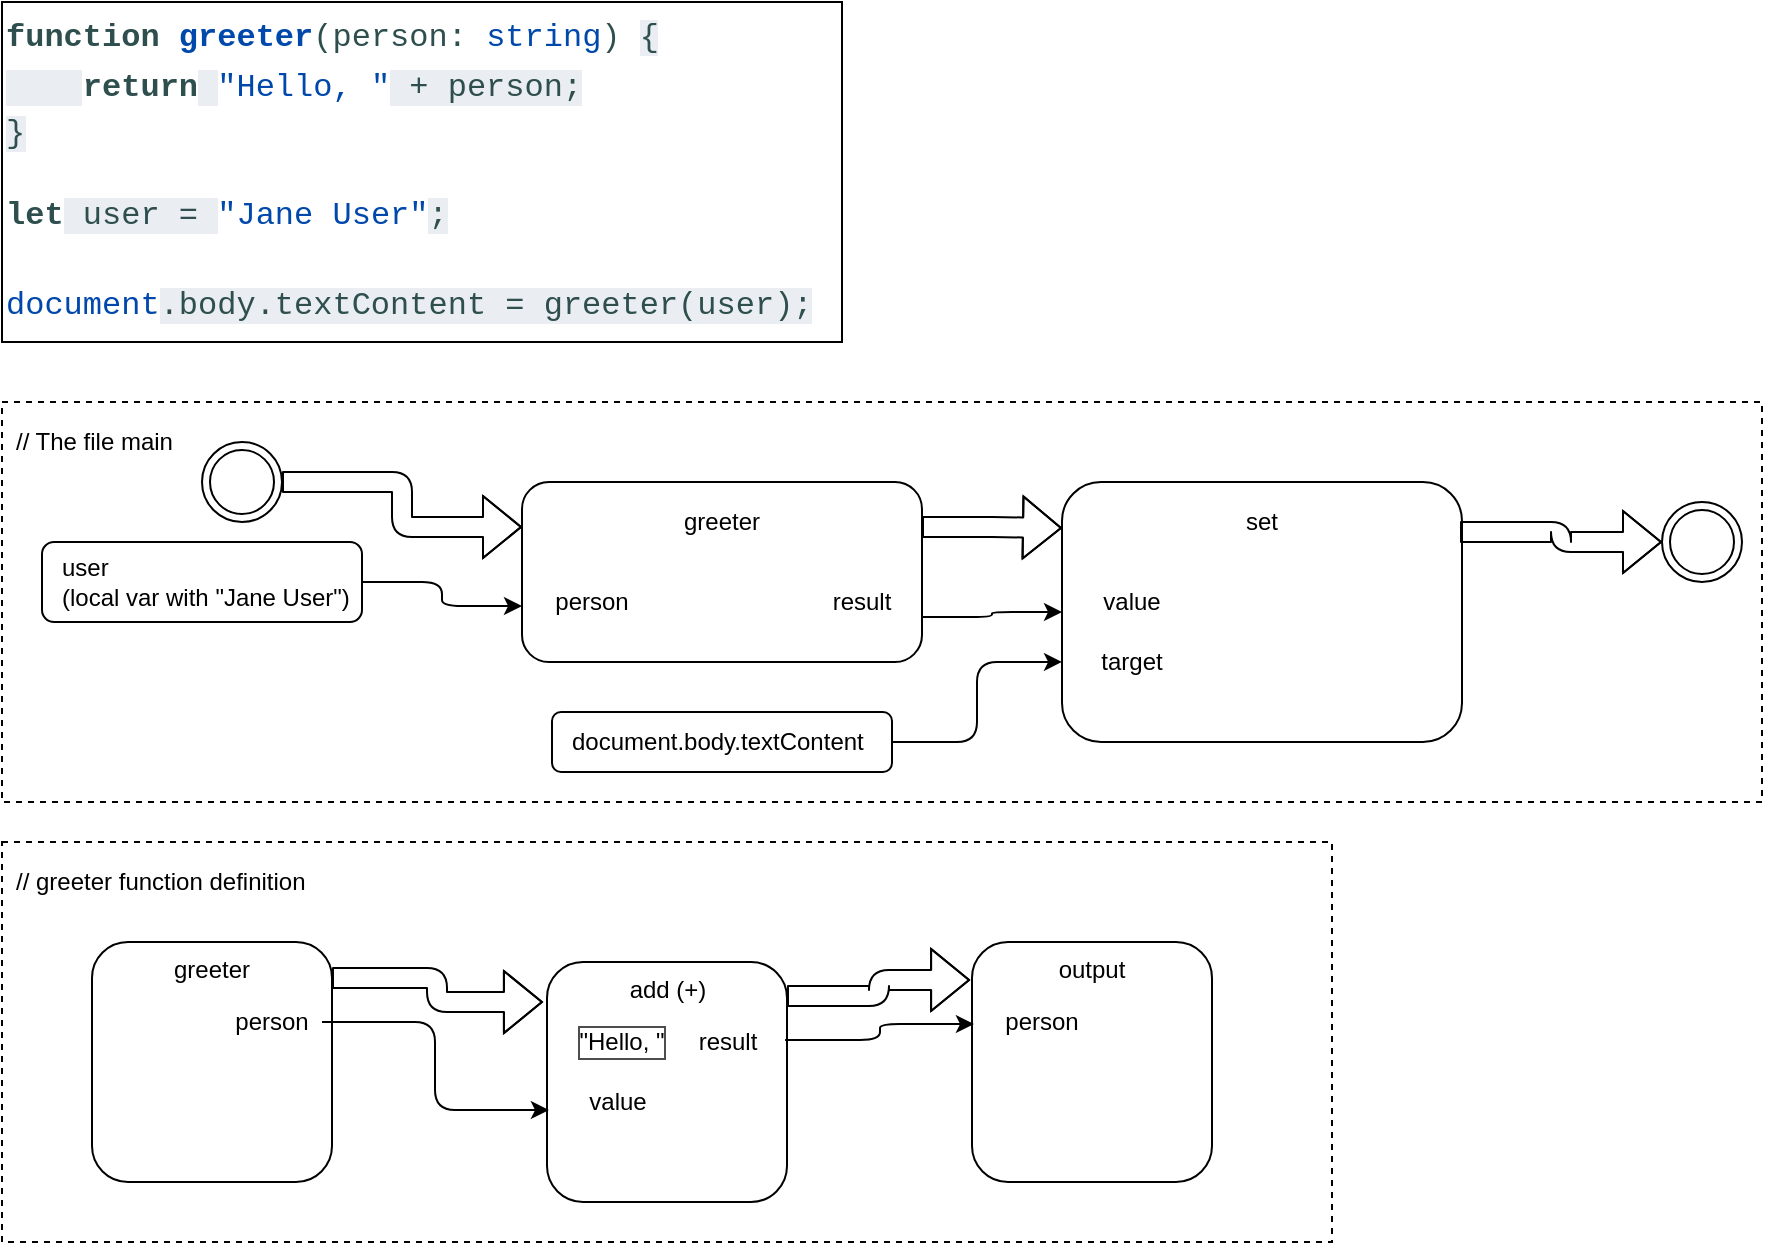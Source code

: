 <mxfile version="12.1.3" type="device" pages="1"><diagram id="ktDaLEewr_nVtEwkAdVN" name="Page-1"><mxGraphModel dx="894" dy="591" grid="1" gridSize="10" guides="1" tooltips="1" connect="1" arrows="1" fold="1" page="1" pageScale="1" pageWidth="1920" pageHeight="1080" math="0" shadow="0"><root><mxCell id="0"/><mxCell id="1" parent="0"/><mxCell id="KKXfTXQnHyewXWuCfc3f-37" value="" style="rounded=0;whiteSpace=wrap;html=1;align=left;dashed=1;" vertex="1" parent="1"><mxGeometry x="240" y="450" width="665" height="200" as="geometry"/></mxCell><mxCell id="KKXfTXQnHyewXWuCfc3f-25" value="" style="rounded=0;whiteSpace=wrap;html=1;align=left;dashed=1;" vertex="1" parent="1"><mxGeometry x="240" y="230" width="880" height="200" as="geometry"/></mxCell><mxCell id="KKXfTXQnHyewXWuCfc3f-2" value="&lt;span class=&quot;hljs-function&quot; style=&quot;box-sizing: border-box ; font-size: 16px ; line-height: 1.6em ; color: rgb(47 , 79 , 79) ; font-family: &amp;quot;menlo&amp;quot; , &amp;quot;monaco&amp;quot; , &amp;quot;courier new&amp;quot; , monospace ; white-space: pre-wrap&quot;&gt;&lt;span class=&quot;hljs-keyword&quot; style=&quot;box-sizing: border-box ; font-size: 1em ; line-height: 1.6em ; font-weight: bold&quot;&gt;function&lt;/span&gt; &lt;span class=&quot;hljs-title&quot; style=&quot;box-sizing: border-box ; font-size: 1em ; line-height: 1.6em ; font-weight: bold ; color: rgb(0 , 72 , 171)&quot;&gt;greeter&lt;/span&gt;(&lt;span class=&quot;hljs-params&quot; style=&quot;box-sizing: border-box ; font-size: 1em ; line-height: 1.6em&quot;&gt;person: &lt;span class=&quot;hljs-built_in&quot; style=&quot;box-sizing: border-box ; font-size: 1em ; line-height: 1.6em ; color: rgb(0 , 72 , 171)&quot;&gt;string&lt;/span&gt;&lt;/span&gt;) &lt;/span&gt;&lt;span style=&quot;color: rgb(47 , 79 , 79) ; font-family: &amp;quot;menlo&amp;quot; , &amp;quot;monaco&amp;quot; , &amp;quot;courier new&amp;quot; , monospace ; font-size: 16px ; white-space: pre-wrap ; background-color: rgb(234 , 238 , 243)&quot;&gt;{&lt;br&gt;    &lt;/span&gt;&lt;span class=&quot;hljs-keyword&quot; style=&quot;box-sizing: border-box ; font-size: 16px ; line-height: 1.6em ; font-weight: bold ; color: rgb(47 , 79 , 79) ; font-family: &amp;quot;menlo&amp;quot; , &amp;quot;monaco&amp;quot; , &amp;quot;courier new&amp;quot; , monospace ; white-space: pre-wrap&quot;&gt;return&lt;/span&gt;&lt;span style=&quot;color: rgb(47 , 79 , 79) ; font-family: &amp;quot;menlo&amp;quot; , &amp;quot;monaco&amp;quot; , &amp;quot;courier new&amp;quot; , monospace ; font-size: 16px ; white-space: pre-wrap ; background-color: rgb(234 , 238 , 243)&quot;&gt; &lt;/span&gt;&lt;span class=&quot;hljs-string&quot; style=&quot;box-sizing: border-box ; font-size: 16px ; line-height: 1.6em ; color: rgb(0 , 72 , 171) ; font-family: &amp;quot;menlo&amp;quot; , &amp;quot;monaco&amp;quot; , &amp;quot;courier new&amp;quot; , monospace ; white-space: pre-wrap&quot;&gt;&quot;Hello, &quot;&lt;/span&gt;&lt;span style=&quot;color: rgb(47 , 79 , 79) ; font-family: &amp;quot;menlo&amp;quot; , &amp;quot;monaco&amp;quot; , &amp;quot;courier new&amp;quot; , monospace ; font-size: 16px ; white-space: pre-wrap ; background-color: rgb(234 , 238 , 243)&quot;&gt; + person;&lt;br&gt;}&lt;br&gt;&lt;br&gt;&lt;/span&gt;&lt;span class=&quot;hljs-keyword&quot; style=&quot;box-sizing: border-box ; font-size: 16px ; line-height: 1.6em ; font-weight: bold ; color: rgb(47 , 79 , 79) ; font-family: &amp;quot;menlo&amp;quot; , &amp;quot;monaco&amp;quot; , &amp;quot;courier new&amp;quot; , monospace ; white-space: pre-wrap&quot;&gt;let&lt;/span&gt;&lt;span style=&quot;color: rgb(47 , 79 , 79) ; font-family: &amp;quot;menlo&amp;quot; , &amp;quot;monaco&amp;quot; , &amp;quot;courier new&amp;quot; , monospace ; font-size: 16px ; white-space: pre-wrap ; background-color: rgb(234 , 238 , 243)&quot;&gt; user = &lt;/span&gt;&lt;span class=&quot;hljs-string&quot; style=&quot;box-sizing: border-box ; font-size: 16px ; line-height: 1.6em ; color: rgb(0 , 72 , 171) ; font-family: &amp;quot;menlo&amp;quot; , &amp;quot;monaco&amp;quot; , &amp;quot;courier new&amp;quot; , monospace ; white-space: pre-wrap&quot;&gt;&quot;Jane User&quot;&lt;/span&gt;&lt;span style=&quot;color: rgb(47 , 79 , 79) ; font-family: &amp;quot;menlo&amp;quot; , &amp;quot;monaco&amp;quot; , &amp;quot;courier new&amp;quot; , monospace ; font-size: 16px ; white-space: pre-wrap ; background-color: rgb(234 , 238 , 243)&quot;&gt;;&lt;br&gt;&lt;br&gt;&lt;/span&gt;&lt;span class=&quot;hljs-built_in&quot; style=&quot;box-sizing: border-box ; font-size: 16px ; line-height: 1.6em ; color: rgb(0 , 72 , 171) ; font-family: &amp;quot;menlo&amp;quot; , &amp;quot;monaco&amp;quot; , &amp;quot;courier new&amp;quot; , monospace ; white-space: pre-wrap&quot;&gt;document&lt;/span&gt;&lt;span style=&quot;color: rgb(47 , 79 , 79) ; font-family: &amp;quot;menlo&amp;quot; , &amp;quot;monaco&amp;quot; , &amp;quot;courier new&amp;quot; , monospace ; font-size: 16px ; white-space: pre-wrap ; background-color: rgb(234 , 238 , 243)&quot;&gt;.body.textContent = greeter(user);&lt;/span&gt;" style="rounded=0;whiteSpace=wrap;html=1;align=left;" vertex="1" parent="1"><mxGeometry x="240" y="30" width="420" height="170" as="geometry"/></mxCell><mxCell id="KKXfTXQnHyewXWuCfc3f-3" value="" style="rounded=1;whiteSpace=wrap;html=1;align=left;" vertex="1" parent="1"><mxGeometry x="500" y="270" width="200" height="90" as="geometry"/></mxCell><mxCell id="KKXfTXQnHyewXWuCfc3f-4" value="greeter" style="text;html=1;strokeColor=none;fillColor=none;align=center;verticalAlign=middle;whiteSpace=wrap;rounded=0;" vertex="1" parent="1"><mxGeometry x="580" y="280" width="40" height="20" as="geometry"/></mxCell><mxCell id="KKXfTXQnHyewXWuCfc3f-5" value="person" style="text;html=1;strokeColor=none;fillColor=none;align=center;verticalAlign=middle;whiteSpace=wrap;rounded=0;" vertex="1" parent="1"><mxGeometry x="510" y="320" width="50" height="20" as="geometry"/></mxCell><mxCell id="KKXfTXQnHyewXWuCfc3f-6" value="result" style="text;html=1;strokeColor=none;fillColor=none;align=center;verticalAlign=middle;whiteSpace=wrap;rounded=0;" vertex="1" parent="1"><mxGeometry x="650" y="320" width="40" height="20" as="geometry"/></mxCell><mxCell id="KKXfTXQnHyewXWuCfc3f-7" value="user&lt;br&gt;(local var with &quot;Jane User&quot;)" style="rounded=1;whiteSpace=wrap;html=1;align=left;spacingLeft=8;" vertex="1" parent="1"><mxGeometry x="260" y="300" width="160" height="40" as="geometry"/></mxCell><mxCell id="KKXfTXQnHyewXWuCfc3f-9" value="" style="edgeStyle=elbowEdgeStyle;elbow=horizontal;endArrow=classic;html=1;entryX=0;entryY=0.689;entryDx=0;entryDy=0;entryPerimeter=0;exitX=1;exitY=0.5;exitDx=0;exitDy=0;" edge="1" parent="1" source="KKXfTXQnHyewXWuCfc3f-7" target="KKXfTXQnHyewXWuCfc3f-3"><mxGeometry width="50" height="50" relative="1" as="geometry"><mxPoint x="370" y="390" as="sourcePoint"/><mxPoint x="420" y="340" as="targetPoint"/></mxGeometry></mxCell><mxCell id="KKXfTXQnHyewXWuCfc3f-11" value="" style="rounded=1;whiteSpace=wrap;html=1;align=left;" vertex="1" parent="1"><mxGeometry x="770" y="270" width="200" height="130" as="geometry"/></mxCell><mxCell id="KKXfTXQnHyewXWuCfc3f-12" value="set" style="text;html=1;strokeColor=none;fillColor=none;align=center;verticalAlign=middle;whiteSpace=wrap;rounded=0;" vertex="1" parent="1"><mxGeometry x="850" y="280" width="40" height="20" as="geometry"/></mxCell><mxCell id="KKXfTXQnHyewXWuCfc3f-13" value="" style="edgeStyle=elbowEdgeStyle;elbow=horizontal;endArrow=classic;html=1;entryX=0;entryY=0.177;entryDx=0;entryDy=0;exitX=1;exitY=0.25;exitDx=0;exitDy=0;shape=flexArrow;startSize=6;endSize=6;strokeWidth=1;entryPerimeter=0;" edge="1" parent="1" source="KKXfTXQnHyewXWuCfc3f-3" target="KKXfTXQnHyewXWuCfc3f-11"><mxGeometry width="50" height="50" relative="1" as="geometry"><mxPoint x="290" y="315" as="sourcePoint"/><mxPoint x="510" y="342" as="targetPoint"/></mxGeometry></mxCell><mxCell id="KKXfTXQnHyewXWuCfc3f-14" value="document.body.textContent" style="rounded=1;whiteSpace=wrap;html=1;align=left;spacingLeft=8;" vertex="1" parent="1"><mxGeometry x="515" y="385" width="170" height="30" as="geometry"/></mxCell><mxCell id="KKXfTXQnHyewXWuCfc3f-15" value="" style="edgeStyle=elbowEdgeStyle;elbow=horizontal;endArrow=classic;html=1;entryX=0;entryY=0.692;entryDx=0;entryDy=0;exitX=1;exitY=0.5;exitDx=0;exitDy=0;entryPerimeter=0;" edge="1" parent="1" source="KKXfTXQnHyewXWuCfc3f-14" target="KKXfTXQnHyewXWuCfc3f-11"><mxGeometry width="50" height="50" relative="1" as="geometry"><mxPoint x="600" y="425" as="sourcePoint"/><mxPoint x="720" y="442" as="targetPoint"/></mxGeometry></mxCell><mxCell id="KKXfTXQnHyewXWuCfc3f-16" value="value" style="text;html=1;strokeColor=none;fillColor=none;align=center;verticalAlign=middle;whiteSpace=wrap;rounded=0;" vertex="1" parent="1"><mxGeometry x="780" y="320" width="50" height="20" as="geometry"/></mxCell><mxCell id="KKXfTXQnHyewXWuCfc3f-17" value="target" style="text;html=1;strokeColor=none;fillColor=none;align=center;verticalAlign=middle;whiteSpace=wrap;rounded=0;" vertex="1" parent="1"><mxGeometry x="780" y="350" width="50" height="20" as="geometry"/></mxCell><mxCell id="KKXfTXQnHyewXWuCfc3f-18" value="" style="edgeStyle=elbowEdgeStyle;elbow=horizontal;endArrow=classic;html=1;entryX=0;entryY=0.5;entryDx=0;entryDy=0;exitX=1;exitY=0.75;exitDx=0;exitDy=0;" edge="1" parent="1" source="KKXfTXQnHyewXWuCfc3f-3" target="KKXfTXQnHyewXWuCfc3f-11"><mxGeometry width="50" height="50" relative="1" as="geometry"><mxPoint x="695" y="410" as="sourcePoint"/><mxPoint x="780" y="370" as="targetPoint"/></mxGeometry></mxCell><mxCell id="KKXfTXQnHyewXWuCfc3f-19" value="" style="ellipse;shape=doubleEllipse;whiteSpace=wrap;html=1;aspect=fixed;align=left;" vertex="1" parent="1"><mxGeometry x="340" y="250" width="40" height="40" as="geometry"/></mxCell><mxCell id="KKXfTXQnHyewXWuCfc3f-20" value="" style="edgeStyle=elbowEdgeStyle;elbow=horizontal;endArrow=classic;html=1;entryX=0;entryY=0.25;entryDx=0;entryDy=0;exitX=1;exitY=0.5;exitDx=0;exitDy=0;shape=flexArrow;startSize=6;endSize=6;strokeWidth=1;" edge="1" parent="1" source="KKXfTXQnHyewXWuCfc3f-19" target="KKXfTXQnHyewXWuCfc3f-3"><mxGeometry width="50" height="50" relative="1" as="geometry"><mxPoint x="390" y="269" as="sourcePoint"/><mxPoint x="460" y="269" as="targetPoint"/></mxGeometry></mxCell><mxCell id="KKXfTXQnHyewXWuCfc3f-21" value="" style="ellipse;shape=doubleEllipse;whiteSpace=wrap;html=1;aspect=fixed;align=left;" vertex="1" parent="1"><mxGeometry x="1070" y="280" width="40" height="40" as="geometry"/></mxCell><mxCell id="KKXfTXQnHyewXWuCfc3f-22" value="" style="edgeStyle=elbowEdgeStyle;elbow=horizontal;endArrow=classic;html=1;shape=flexArrow;startSize=6;endSize=6;strokeWidth=1;entryX=0;entryY=0.5;entryDx=0;entryDy=0;exitX=0.995;exitY=0.192;exitDx=0;exitDy=0;exitPerimeter=0;" edge="1" parent="1" source="KKXfTXQnHyewXWuCfc3f-11" target="KKXfTXQnHyewXWuCfc3f-21"><mxGeometry width="50" height="50" relative="1" as="geometry"><mxPoint x="1000" y="320" as="sourcePoint"/><mxPoint x="1040" y="320" as="targetPoint"/></mxGeometry></mxCell><mxCell id="KKXfTXQnHyewXWuCfc3f-26" value="greeter" style="rounded=1;whiteSpace=wrap;html=1;align=center;verticalAlign=top;" vertex="1" parent="1"><mxGeometry x="285" y="500" width="120" height="120" as="geometry"/></mxCell><mxCell id="KKXfTXQnHyewXWuCfc3f-27" value="person" style="text;html=1;strokeColor=none;fillColor=none;align=center;verticalAlign=middle;whiteSpace=wrap;rounded=0;" vertex="1" parent="1"><mxGeometry x="350" y="530" width="50" height="20" as="geometry"/></mxCell><mxCell id="KKXfTXQnHyewXWuCfc3f-29" value="output" style="rounded=1;whiteSpace=wrap;html=1;align=center;verticalAlign=top;" vertex="1" parent="1"><mxGeometry x="725" y="500" width="120" height="120" as="geometry"/></mxCell><mxCell id="KKXfTXQnHyewXWuCfc3f-30" value="person" style="text;html=1;strokeColor=none;fillColor=none;align=center;verticalAlign=middle;whiteSpace=wrap;rounded=0;" vertex="1" parent="1"><mxGeometry x="735" y="530" width="50" height="20" as="geometry"/></mxCell><mxCell id="KKXfTXQnHyewXWuCfc3f-31" value="add (+)" style="rounded=1;whiteSpace=wrap;html=1;align=center;verticalAlign=top;" vertex="1" parent="1"><mxGeometry x="512.5" y="510" width="120" height="120" as="geometry"/></mxCell><mxCell id="KKXfTXQnHyewXWuCfc3f-32" value="&quot;Hello, &quot;" style="text;html=1;strokeColor=none;fillColor=none;align=center;verticalAlign=middle;whiteSpace=wrap;rounded=0;labelBorderColor=#4D4D4D;spacing=2;spacingTop=0;" vertex="1" parent="1"><mxGeometry x="505" y="530" width="90" height="40" as="geometry"/></mxCell><mxCell id="KKXfTXQnHyewXWuCfc3f-33" value="value" style="text;html=1;strokeColor=none;fillColor=none;align=center;verticalAlign=middle;whiteSpace=wrap;rounded=0;" vertex="1" parent="1"><mxGeometry x="522.5" y="570" width="50" height="20" as="geometry"/></mxCell><mxCell id="KKXfTXQnHyewXWuCfc3f-34" value="" style="edgeStyle=elbowEdgeStyle;elbow=horizontal;endArrow=classic;html=1;entryX=0.008;entryY=0.617;entryDx=0;entryDy=0;entryPerimeter=0;exitX=1;exitY=0.5;exitDx=0;exitDy=0;" edge="1" parent="1" source="KKXfTXQnHyewXWuCfc3f-27" target="KKXfTXQnHyewXWuCfc3f-31"><mxGeometry width="50" height="50" relative="1" as="geometry"><mxPoint x="385" y="571.5" as="sourcePoint"/><mxPoint x="505" y="588.5" as="targetPoint"/></mxGeometry></mxCell><mxCell id="KKXfTXQnHyewXWuCfc3f-35" value="result" style="text;html=1;strokeColor=none;fillColor=none;align=center;verticalAlign=middle;whiteSpace=wrap;rounded=0;" vertex="1" parent="1"><mxGeometry x="582.5" y="540" width="40" height="20" as="geometry"/></mxCell><mxCell id="KKXfTXQnHyewXWuCfc3f-36" value="" style="edgeStyle=elbowEdgeStyle;elbow=horizontal;endArrow=classic;html=1;entryX=0.008;entryY=0.342;entryDx=0;entryDy=0;entryPerimeter=0;exitX=0.992;exitY=0.325;exitDx=0;exitDy=0;exitPerimeter=0;" edge="1" parent="1" source="KKXfTXQnHyewXWuCfc3f-31" target="KKXfTXQnHyewXWuCfc3f-29"><mxGeometry width="50" height="50" relative="1" as="geometry"><mxPoint x="410" y="550" as="sourcePoint"/><mxPoint x="506" y="584" as="targetPoint"/></mxGeometry></mxCell><mxCell id="KKXfTXQnHyewXWuCfc3f-38" value="" style="edgeStyle=elbowEdgeStyle;elbow=horizontal;endArrow=classic;html=1;entryX=-0.017;entryY=0.167;entryDx=0;entryDy=0;exitX=1;exitY=0.15;exitDx=0;exitDy=0;shape=flexArrow;startSize=6;endSize=6;strokeWidth=1;entryPerimeter=0;exitPerimeter=0;" edge="1" parent="1" source="KKXfTXQnHyewXWuCfc3f-26" target="KKXfTXQnHyewXWuCfc3f-31"><mxGeometry width="50" height="50" relative="1" as="geometry"><mxPoint x="425" y="490" as="sourcePoint"/><mxPoint x="495" y="490" as="targetPoint"/></mxGeometry></mxCell><mxCell id="KKXfTXQnHyewXWuCfc3f-39" value="" style="edgeStyle=elbowEdgeStyle;elbow=horizontal;endArrow=classic;html=1;entryX=-0.008;entryY=0.158;entryDx=0;entryDy=0;exitX=1;exitY=0.142;exitDx=0;exitDy=0;shape=flexArrow;startSize=6;endSize=6;strokeWidth=1;entryPerimeter=0;exitPerimeter=0;" edge="1" parent="1" source="KKXfTXQnHyewXWuCfc3f-31" target="KKXfTXQnHyewXWuCfc3f-29"><mxGeometry width="50" height="50" relative="1" as="geometry"><mxPoint x="595" y="480" as="sourcePoint"/><mxPoint x="673" y="482" as="targetPoint"/></mxGeometry></mxCell><mxCell id="KKXfTXQnHyewXWuCfc3f-42" value="// The file main" style="text;html=1;strokeColor=none;fillColor=none;align=left;verticalAlign=middle;whiteSpace=wrap;rounded=0;" vertex="1" parent="1"><mxGeometry x="245" y="240" width="105" height="20" as="geometry"/></mxCell><mxCell id="KKXfTXQnHyewXWuCfc3f-43" value="// greeter function definition" style="text;html=1;strokeColor=none;fillColor=none;align=left;verticalAlign=middle;whiteSpace=wrap;rounded=0;" vertex="1" parent="1"><mxGeometry x="245" y="460" width="165" height="20" as="geometry"/></mxCell></root></mxGraphModel></diagram></mxfile>